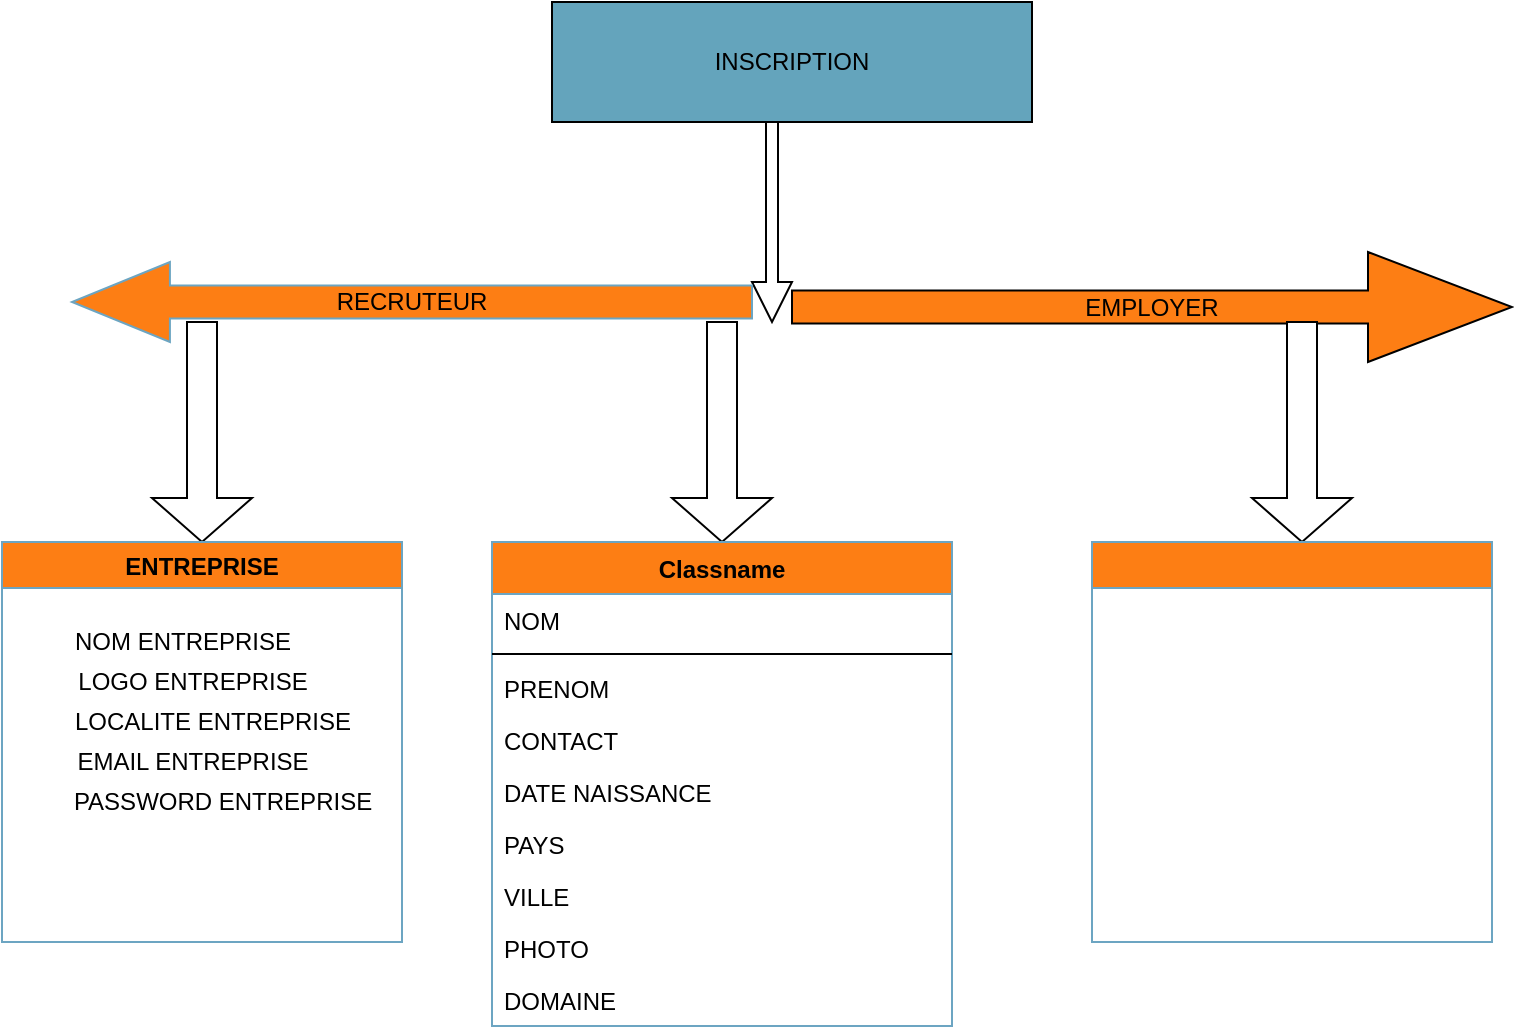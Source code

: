 <mxfile version="14.9.9" type="github">
  <diagram id="VK9HpViJWBIS-n7L-eVx" name="Page-1">
    <mxGraphModel dx="1038" dy="546" grid="1" gridSize="10" guides="1" tooltips="1" connect="1" arrows="1" fold="1" page="1" pageScale="1" pageWidth="827" pageHeight="1169" math="0" shadow="0">
      <root>
        <mxCell id="0" />
        <mxCell id="1" parent="0" />
        <mxCell id="k6bKdK0Z1SNqEurg4iVA-3" value="INSCRIPTION" style="rounded=0;whiteSpace=wrap;html=1;fillColor=#64A4BC;" vertex="1" parent="1">
          <mxGeometry x="280" y="30" width="240" height="60" as="geometry" />
        </mxCell>
        <mxCell id="k6bKdK0Z1SNqEurg4iVA-5" value="" style="shape=singleArrow;direction=south;whiteSpace=wrap;html=1;" vertex="1" parent="1">
          <mxGeometry x="380" y="90" width="20" height="100" as="geometry" />
        </mxCell>
        <mxCell id="k6bKdK0Z1SNqEurg4iVA-6" value="RECRUTEUR" style="shape=singleArrow;direction=west;whiteSpace=wrap;html=1;arrowWidth=0.413;arrowSize=0.144;strokeColor=#6CA5C2;fillColor=#fd7e14;" vertex="1" parent="1">
          <mxGeometry x="40" y="160" width="340" height="40" as="geometry" />
        </mxCell>
        <mxCell id="k6bKdK0Z1SNqEurg4iVA-7" value="EMPLOYER" style="shape=singleArrow;whiteSpace=wrap;html=1;fillColor=#fd7e14;" vertex="1" parent="1">
          <mxGeometry x="400" y="155" width="360" height="55" as="geometry" />
        </mxCell>
        <mxCell id="k6bKdK0Z1SNqEurg4iVA-12" value="" style="shape=singleArrow;direction=south;whiteSpace=wrap;html=1;" vertex="1" parent="1">
          <mxGeometry x="80" y="190" width="50" height="110" as="geometry" />
        </mxCell>
        <mxCell id="k6bKdK0Z1SNqEurg4iVA-14" value="" style="shape=singleArrow;direction=south;whiteSpace=wrap;html=1;" vertex="1" parent="1">
          <mxGeometry x="340" y="190" width="50" height="110" as="geometry" />
        </mxCell>
        <mxCell id="k6bKdK0Z1SNqEurg4iVA-21" value="ENTREPRISE" style="swimlane;strokeColor=#6CA5C2;fillColor=#fd7e14;" vertex="1" parent="1">
          <mxGeometry x="5" y="300" width="200" height="200" as="geometry" />
        </mxCell>
        <mxCell id="k6bKdK0Z1SNqEurg4iVA-22" value="NOM ENTREPRISE" style="text;html=1;align=center;verticalAlign=middle;resizable=0;points=[];autosize=1;strokeColor=none;" vertex="1" parent="k6bKdK0Z1SNqEurg4iVA-21">
          <mxGeometry x="30" y="40" width="120" height="20" as="geometry" />
        </mxCell>
        <mxCell id="k6bKdK0Z1SNqEurg4iVA-23" value="LOGO ENTREPRISE" style="text;html=1;align=center;verticalAlign=middle;resizable=0;points=[];autosize=1;strokeColor=none;" vertex="1" parent="1">
          <mxGeometry x="35" y="360" width="130" height="20" as="geometry" />
        </mxCell>
        <mxCell id="k6bKdK0Z1SNqEurg4iVA-24" value="LOCALITE ENTREPRISE" style="text;html=1;align=center;verticalAlign=middle;resizable=0;points=[];autosize=1;strokeColor=none;" vertex="1" parent="1">
          <mxGeometry x="35" y="380" width="150" height="20" as="geometry" />
        </mxCell>
        <mxCell id="k6bKdK0Z1SNqEurg4iVA-26" value="EMAIL ENTREPRISE" style="text;html=1;align=center;verticalAlign=middle;resizable=0;points=[];autosize=1;strokeColor=none;" vertex="1" parent="1">
          <mxGeometry x="35" y="400" width="130" height="20" as="geometry" />
        </mxCell>
        <mxCell id="k6bKdK0Z1SNqEurg4iVA-27" value="" style="shape=singleArrow;direction=south;whiteSpace=wrap;html=1;" vertex="1" parent="1">
          <mxGeometry x="630" y="190" width="50" height="110" as="geometry" />
        </mxCell>
        <mxCell id="k6bKdK0Z1SNqEurg4iVA-28" value="" style="swimlane;strokeColor=#6CA5C2;fillColor=#fd7e14;" vertex="1" parent="1">
          <mxGeometry x="550" y="300" width="200" height="200" as="geometry" />
        </mxCell>
        <mxCell id="k6bKdK0Z1SNqEurg4iVA-29" value="PASSWORD ENTREPRISE" style="text;html=1;align=center;verticalAlign=middle;resizable=0;points=[];autosize=1;strokeColor=none;" vertex="1" parent="1">
          <mxGeometry x="35" y="420" width="160" height="20" as="geometry" />
        </mxCell>
        <mxCell id="k6bKdK0Z1SNqEurg4iVA-31" value="Classname" style="swimlane;fontStyle=1;align=center;verticalAlign=top;childLayout=stackLayout;horizontal=1;startSize=26;horizontalStack=0;resizeParent=1;resizeParentMax=0;resizeLast=0;collapsible=1;marginBottom=0;strokeColor=#6CA5C2;fillColor=#fd7e14;" vertex="1" parent="1">
          <mxGeometry x="250" y="300" width="230" height="242" as="geometry" />
        </mxCell>
        <mxCell id="k6bKdK0Z1SNqEurg4iVA-32" value="NOM" style="text;strokeColor=none;fillColor=none;align=left;verticalAlign=top;spacingLeft=4;spacingRight=4;overflow=hidden;rotatable=0;points=[[0,0.5],[1,0.5]];portConstraint=eastwest;" vertex="1" parent="k6bKdK0Z1SNqEurg4iVA-31">
          <mxGeometry y="26" width="230" height="26" as="geometry" />
        </mxCell>
        <mxCell id="k6bKdK0Z1SNqEurg4iVA-33" value="" style="line;strokeWidth=1;fillColor=none;align=left;verticalAlign=middle;spacingTop=-1;spacingLeft=3;spacingRight=3;rotatable=0;labelPosition=right;points=[];portConstraint=eastwest;" vertex="1" parent="k6bKdK0Z1SNqEurg4iVA-31">
          <mxGeometry y="52" width="230" height="8" as="geometry" />
        </mxCell>
        <mxCell id="k6bKdK0Z1SNqEurg4iVA-34" value="PRENOM" style="text;strokeColor=none;fillColor=none;align=left;verticalAlign=top;spacingLeft=4;spacingRight=4;overflow=hidden;rotatable=0;points=[[0,0.5],[1,0.5]];portConstraint=eastwest;" vertex="1" parent="k6bKdK0Z1SNqEurg4iVA-31">
          <mxGeometry y="60" width="230" height="26" as="geometry" />
        </mxCell>
        <mxCell id="k6bKdK0Z1SNqEurg4iVA-35" value="CONTACT" style="text;strokeColor=none;fillColor=none;align=left;verticalAlign=top;spacingLeft=4;spacingRight=4;overflow=hidden;rotatable=0;points=[[0,0.5],[1,0.5]];portConstraint=eastwest;" vertex="1" parent="k6bKdK0Z1SNqEurg4iVA-31">
          <mxGeometry y="86" width="230" height="26" as="geometry" />
        </mxCell>
        <mxCell id="k6bKdK0Z1SNqEurg4iVA-36" value="DATE NAISSANCE" style="text;strokeColor=none;fillColor=none;align=left;verticalAlign=top;spacingLeft=4;spacingRight=4;overflow=hidden;rotatable=0;points=[[0,0.5],[1,0.5]];portConstraint=eastwest;" vertex="1" parent="k6bKdK0Z1SNqEurg4iVA-31">
          <mxGeometry y="112" width="230" height="26" as="geometry" />
        </mxCell>
        <mxCell id="k6bKdK0Z1SNqEurg4iVA-37" value="PAYS" style="text;strokeColor=none;fillColor=none;align=left;verticalAlign=top;spacingLeft=4;spacingRight=4;overflow=hidden;rotatable=0;points=[[0,0.5],[1,0.5]];portConstraint=eastwest;" vertex="1" parent="k6bKdK0Z1SNqEurg4iVA-31">
          <mxGeometry y="138" width="230" height="26" as="geometry" />
        </mxCell>
        <mxCell id="k6bKdK0Z1SNqEurg4iVA-38" value="VILLE" style="text;strokeColor=none;fillColor=none;align=left;verticalAlign=top;spacingLeft=4;spacingRight=4;overflow=hidden;rotatable=0;points=[[0,0.5],[1,0.5]];portConstraint=eastwest;" vertex="1" parent="k6bKdK0Z1SNqEurg4iVA-31">
          <mxGeometry y="164" width="230" height="26" as="geometry" />
        </mxCell>
        <mxCell id="k6bKdK0Z1SNqEurg4iVA-39" value="PHOTO" style="text;strokeColor=none;fillColor=none;align=left;verticalAlign=top;spacingLeft=4;spacingRight=4;overflow=hidden;rotatable=0;points=[[0,0.5],[1,0.5]];portConstraint=eastwest;" vertex="1" parent="k6bKdK0Z1SNqEurg4iVA-31">
          <mxGeometry y="190" width="230" height="26" as="geometry" />
        </mxCell>
        <mxCell id="k6bKdK0Z1SNqEurg4iVA-40" value="DOMAINE" style="text;strokeColor=none;fillColor=none;align=left;verticalAlign=top;spacingLeft=4;spacingRight=4;overflow=hidden;rotatable=0;points=[[0,0.5],[1,0.5]];portConstraint=eastwest;" vertex="1" parent="k6bKdK0Z1SNqEurg4iVA-31">
          <mxGeometry y="216" width="230" height="26" as="geometry" />
        </mxCell>
      </root>
    </mxGraphModel>
  </diagram>
</mxfile>
